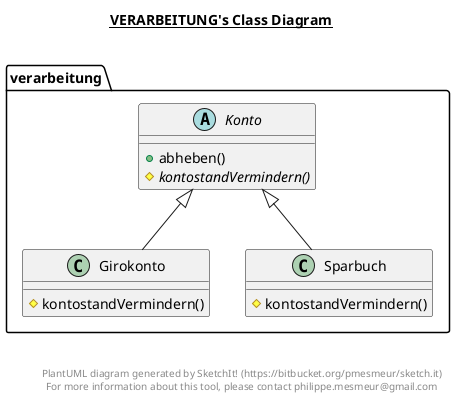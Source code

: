 @startuml

title __VERARBEITUNG's Class Diagram__\n

    namespace verarbeitung {
      class verarbeitung.Girokonto {
          # kontostandVermindern()
      }
    }
  

    namespace verarbeitung {
      abstract class verarbeitung.Konto {
          + abheben()
          {abstract} # kontostandVermindern()
      }
    }

    namespace verarbeitung {
      class verarbeitung.Sparbuch {
          # kontostandVermindern()
      }
    }

  verarbeitung.Girokonto -up-|> verarbeitung.Konto
  verarbeitung.Sparbuch -up-|> verarbeitung.Konto


right footer


PlantUML diagram generated by SketchIt! (https://bitbucket.org/pmesmeur/sketch.it)
For more information about this tool, please contact philippe.mesmeur@gmail.com
endfooter

@enduml

